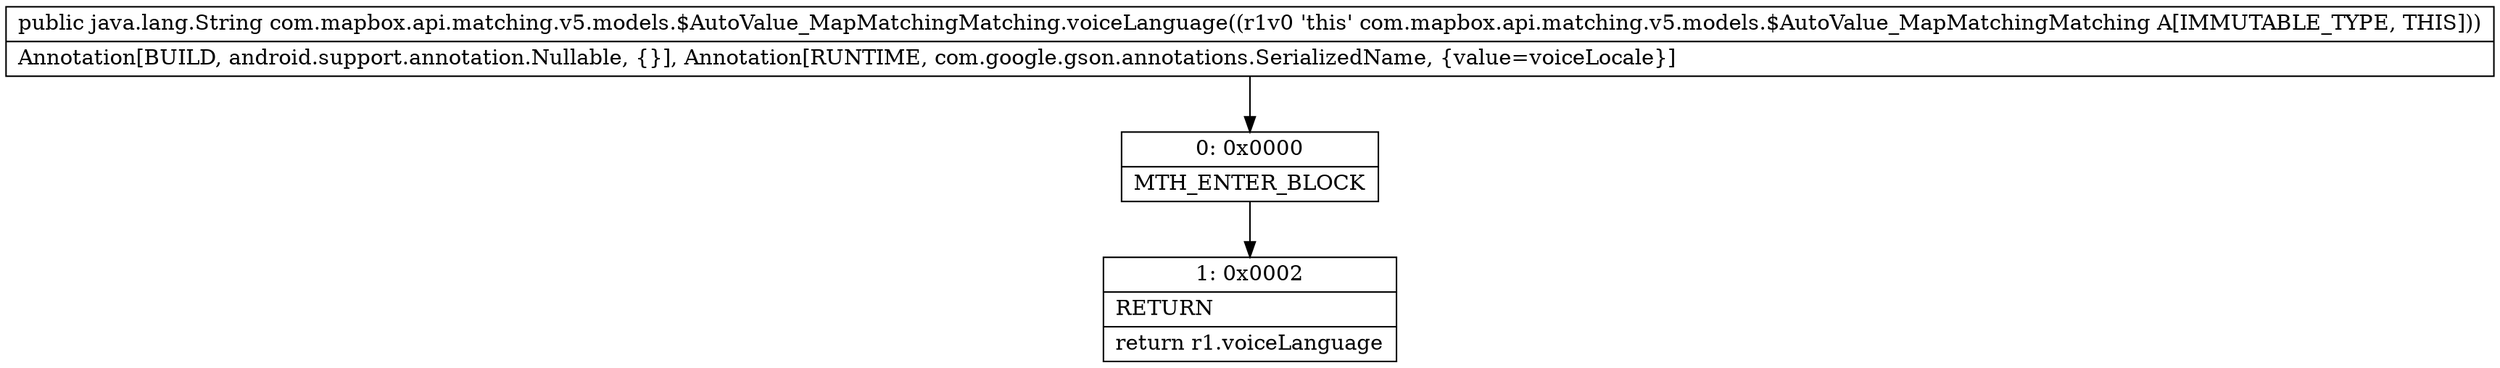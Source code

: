 digraph "CFG forcom.mapbox.api.matching.v5.models.$AutoValue_MapMatchingMatching.voiceLanguage()Ljava\/lang\/String;" {
Node_0 [shape=record,label="{0\:\ 0x0000|MTH_ENTER_BLOCK\l}"];
Node_1 [shape=record,label="{1\:\ 0x0002|RETURN\l|return r1.voiceLanguage\l}"];
MethodNode[shape=record,label="{public java.lang.String com.mapbox.api.matching.v5.models.$AutoValue_MapMatchingMatching.voiceLanguage((r1v0 'this' com.mapbox.api.matching.v5.models.$AutoValue_MapMatchingMatching A[IMMUTABLE_TYPE, THIS]))  | Annotation[BUILD, android.support.annotation.Nullable, \{\}], Annotation[RUNTIME, com.google.gson.annotations.SerializedName, \{value=voiceLocale\}]\l}"];
MethodNode -> Node_0;
Node_0 -> Node_1;
}


